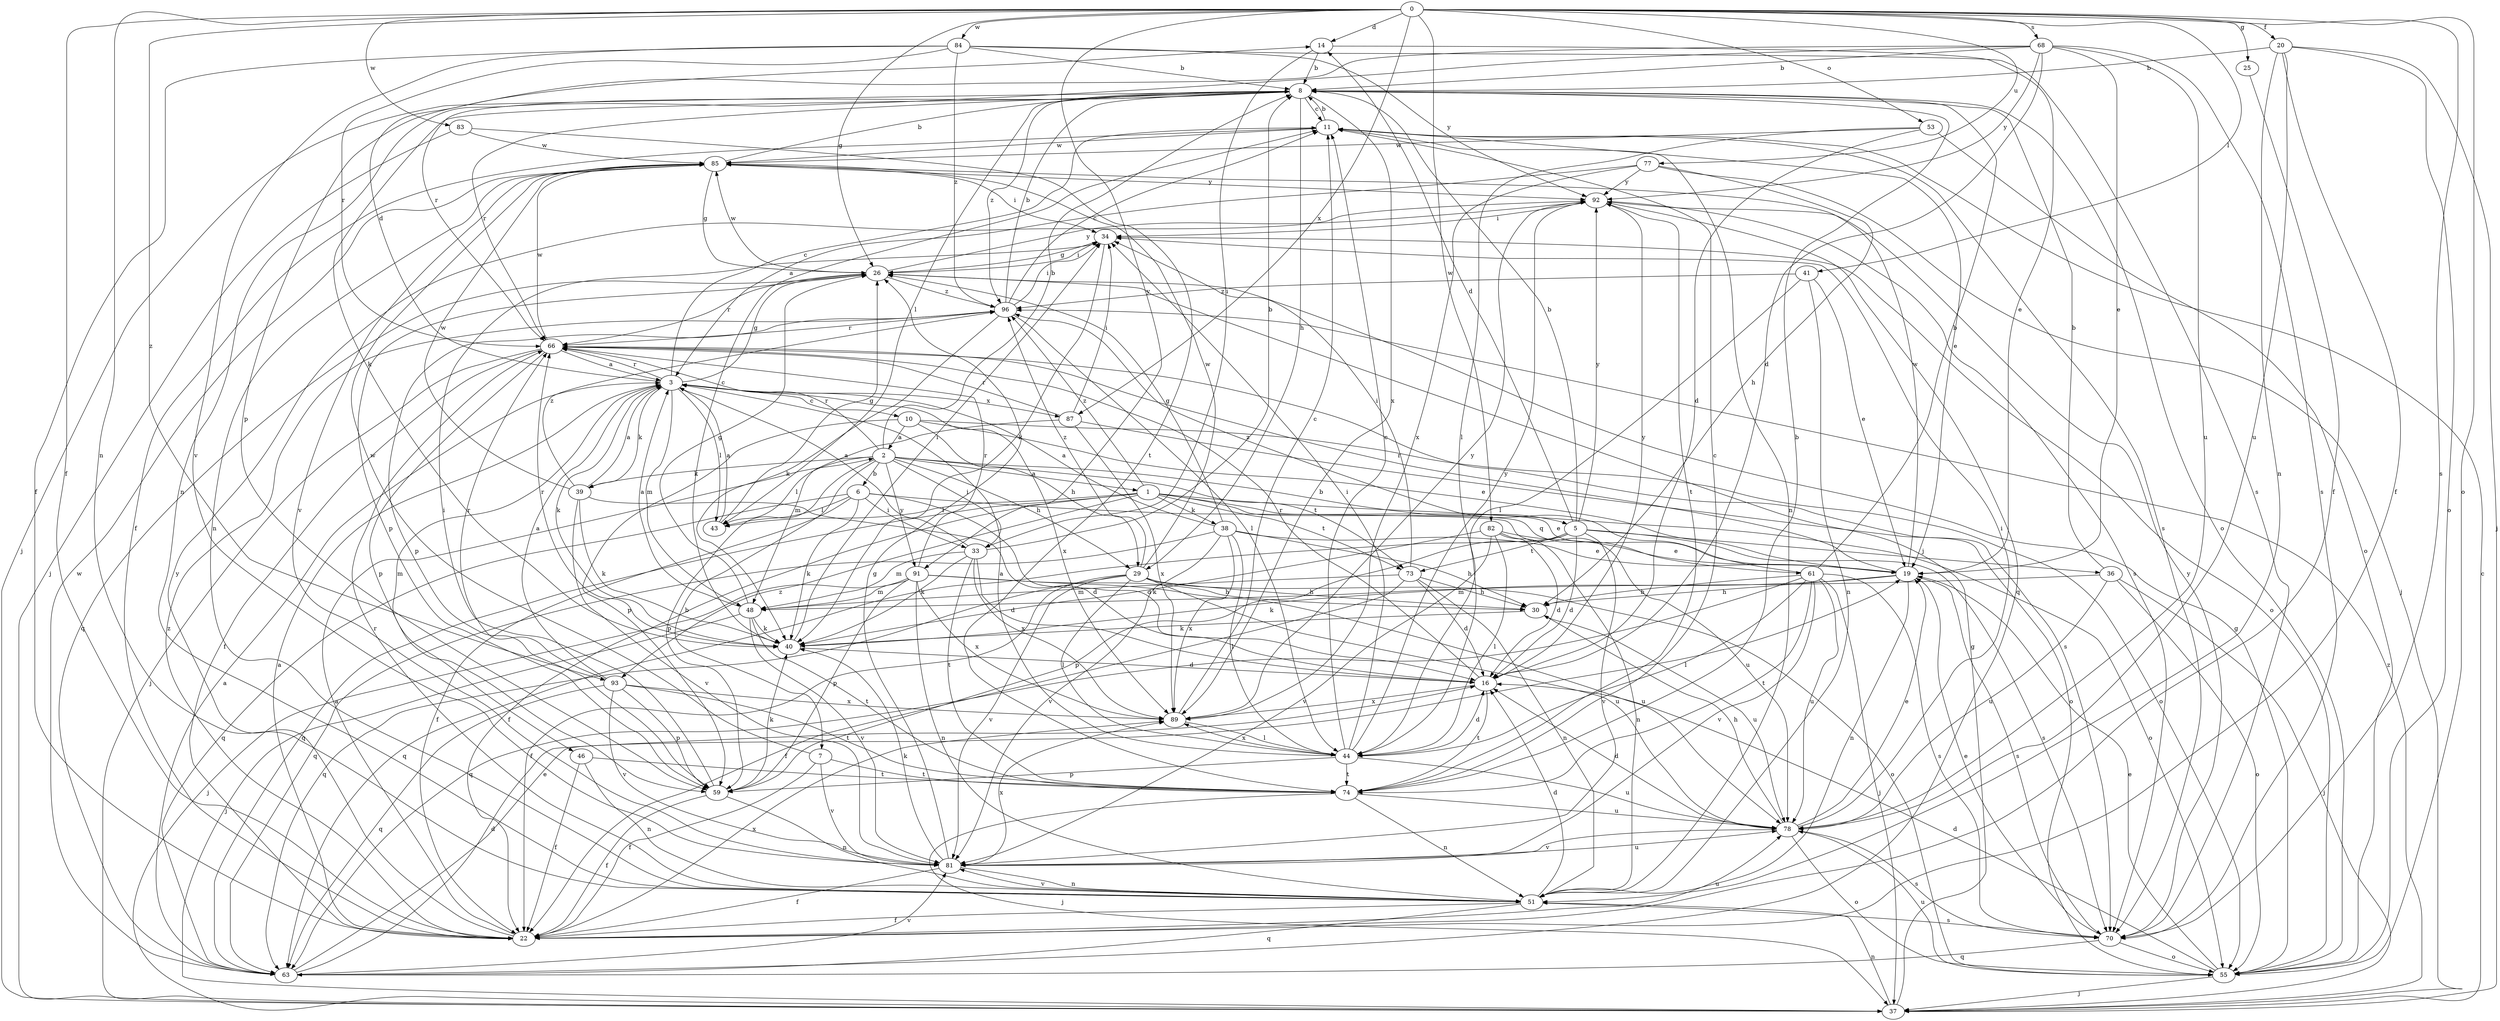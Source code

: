 strict digraph  {
0;
1;
2;
3;
5;
6;
7;
8;
10;
11;
14;
16;
19;
20;
22;
25;
26;
29;
30;
33;
34;
36;
37;
38;
39;
40;
41;
43;
44;
46;
48;
51;
53;
55;
59;
61;
63;
66;
68;
70;
73;
74;
77;
78;
81;
82;
83;
84;
85;
87;
89;
91;
92;
93;
96;
0 -> 14  [label=d];
0 -> 20  [label=f];
0 -> 22  [label=f];
0 -> 25  [label=g];
0 -> 26  [label=g];
0 -> 41  [label=l];
0 -> 51  [label=n];
0 -> 53  [label=o];
0 -> 55  [label=o];
0 -> 68  [label=s];
0 -> 70  [label=s];
0 -> 77  [label=u];
0 -> 82  [label=w];
0 -> 83  [label=w];
0 -> 84  [label=w];
0 -> 87  [label=x];
0 -> 91  [label=y];
0 -> 93  [label=z];
1 -> 19  [label=e];
1 -> 22  [label=f];
1 -> 38  [label=k];
1 -> 43  [label=l];
1 -> 55  [label=o];
1 -> 61  [label=q];
1 -> 63  [label=q];
1 -> 73  [label=t];
1 -> 93  [label=z];
1 -> 96  [label=z];
2 -> 1  [label=a];
2 -> 5  [label=b];
2 -> 6  [label=b];
2 -> 7  [label=b];
2 -> 8  [label=b];
2 -> 29  [label=h];
2 -> 33  [label=i];
2 -> 39  [label=k];
2 -> 43  [label=l];
2 -> 59  [label=p];
2 -> 66  [label=r];
2 -> 73  [label=t];
2 -> 91  [label=y];
3 -> 10  [label=c];
3 -> 11  [label=c];
3 -> 14  [label=d];
3 -> 26  [label=g];
3 -> 39  [label=k];
3 -> 40  [label=k];
3 -> 43  [label=l];
3 -> 46  [label=m];
3 -> 48  [label=m];
3 -> 66  [label=r];
3 -> 87  [label=x];
3 -> 89  [label=x];
5 -> 8  [label=b];
5 -> 14  [label=d];
5 -> 16  [label=d];
5 -> 36  [label=j];
5 -> 59  [label=p];
5 -> 63  [label=q];
5 -> 70  [label=s];
5 -> 73  [label=t];
5 -> 81  [label=v];
5 -> 92  [label=y];
6 -> 16  [label=d];
6 -> 22  [label=f];
6 -> 33  [label=i];
6 -> 40  [label=k];
6 -> 43  [label=l];
6 -> 63  [label=q];
6 -> 78  [label=u];
7 -> 22  [label=f];
7 -> 74  [label=t];
7 -> 81  [label=v];
7 -> 85  [label=w];
8 -> 11  [label=c];
8 -> 29  [label=h];
8 -> 37  [label=j];
8 -> 40  [label=k];
8 -> 43  [label=l];
8 -> 51  [label=n];
8 -> 55  [label=o];
8 -> 66  [label=r];
8 -> 89  [label=x];
8 -> 96  [label=z];
10 -> 2  [label=a];
10 -> 19  [label=e];
10 -> 29  [label=h];
10 -> 55  [label=o];
10 -> 59  [label=p];
11 -> 8  [label=b];
11 -> 19  [label=e];
11 -> 22  [label=f];
11 -> 51  [label=n];
11 -> 70  [label=s];
11 -> 85  [label=w];
14 -> 8  [label=b];
14 -> 19  [label=e];
14 -> 33  [label=i];
16 -> 66  [label=r];
16 -> 74  [label=t];
16 -> 89  [label=x];
16 -> 92  [label=y];
19 -> 30  [label=h];
19 -> 40  [label=k];
19 -> 51  [label=n];
19 -> 66  [label=r];
19 -> 70  [label=s];
19 -> 85  [label=w];
20 -> 8  [label=b];
20 -> 22  [label=f];
20 -> 37  [label=j];
20 -> 51  [label=n];
20 -> 55  [label=o];
20 -> 78  [label=u];
22 -> 2  [label=a];
22 -> 3  [label=a];
22 -> 78  [label=u];
22 -> 89  [label=x];
22 -> 92  [label=y];
22 -> 96  [label=z];
25 -> 22  [label=f];
26 -> 34  [label=i];
26 -> 59  [label=p];
26 -> 63  [label=q];
26 -> 66  [label=r];
26 -> 85  [label=w];
26 -> 92  [label=y];
26 -> 96  [label=z];
29 -> 22  [label=f];
29 -> 30  [label=h];
29 -> 44  [label=l];
29 -> 55  [label=o];
29 -> 63  [label=q];
29 -> 78  [label=u];
29 -> 81  [label=v];
29 -> 85  [label=w];
29 -> 96  [label=z];
30 -> 40  [label=k];
30 -> 78  [label=u];
33 -> 3  [label=a];
33 -> 8  [label=b];
33 -> 16  [label=d];
33 -> 40  [label=k];
33 -> 48  [label=m];
33 -> 74  [label=t];
33 -> 89  [label=x];
34 -> 26  [label=g];
34 -> 40  [label=k];
34 -> 55  [label=o];
36 -> 8  [label=b];
36 -> 37  [label=j];
36 -> 48  [label=m];
36 -> 55  [label=o];
36 -> 78  [label=u];
37 -> 11  [label=c];
37 -> 26  [label=g];
37 -> 51  [label=n];
37 -> 96  [label=z];
38 -> 3  [label=a];
38 -> 19  [label=e];
38 -> 26  [label=g];
38 -> 30  [label=h];
38 -> 44  [label=l];
38 -> 63  [label=q];
38 -> 81  [label=v];
38 -> 89  [label=x];
39 -> 3  [label=a];
39 -> 16  [label=d];
39 -> 40  [label=k];
39 -> 81  [label=v];
39 -> 85  [label=w];
39 -> 96  [label=z];
40 -> 11  [label=c];
40 -> 16  [label=d];
40 -> 34  [label=i];
40 -> 66  [label=r];
41 -> 19  [label=e];
41 -> 44  [label=l];
41 -> 51  [label=n];
41 -> 96  [label=z];
43 -> 3  [label=a];
43 -> 26  [label=g];
44 -> 3  [label=a];
44 -> 11  [label=c];
44 -> 16  [label=d];
44 -> 34  [label=i];
44 -> 59  [label=p];
44 -> 74  [label=t];
44 -> 78  [label=u];
44 -> 89  [label=x];
44 -> 92  [label=y];
46 -> 22  [label=f];
46 -> 51  [label=n];
46 -> 74  [label=t];
48 -> 3  [label=a];
48 -> 26  [label=g];
48 -> 37  [label=j];
48 -> 40  [label=k];
48 -> 74  [label=t];
48 -> 81  [label=v];
51 -> 16  [label=d];
51 -> 22  [label=f];
51 -> 63  [label=q];
51 -> 66  [label=r];
51 -> 70  [label=s];
51 -> 81  [label=v];
53 -> 16  [label=d];
53 -> 44  [label=l];
53 -> 55  [label=o];
53 -> 85  [label=w];
55 -> 16  [label=d];
55 -> 19  [label=e];
55 -> 26  [label=g];
55 -> 37  [label=j];
55 -> 78  [label=u];
59 -> 22  [label=f];
59 -> 34  [label=i];
59 -> 40  [label=k];
59 -> 51  [label=n];
61 -> 8  [label=b];
61 -> 30  [label=h];
61 -> 37  [label=j];
61 -> 44  [label=l];
61 -> 63  [label=q];
61 -> 70  [label=s];
61 -> 74  [label=t];
61 -> 78  [label=u];
61 -> 81  [label=v];
61 -> 96  [label=z];
63 -> 3  [label=a];
63 -> 16  [label=d];
63 -> 19  [label=e];
63 -> 81  [label=v];
63 -> 85  [label=w];
66 -> 3  [label=a];
66 -> 22  [label=f];
66 -> 37  [label=j];
66 -> 59  [label=p];
66 -> 70  [label=s];
66 -> 85  [label=w];
68 -> 8  [label=b];
68 -> 16  [label=d];
68 -> 19  [label=e];
68 -> 59  [label=p];
68 -> 66  [label=r];
68 -> 70  [label=s];
68 -> 78  [label=u];
68 -> 92  [label=y];
70 -> 19  [label=e];
70 -> 55  [label=o];
70 -> 63  [label=q];
70 -> 92  [label=y];
73 -> 16  [label=d];
73 -> 22  [label=f];
73 -> 30  [label=h];
73 -> 34  [label=i];
73 -> 48  [label=m];
73 -> 51  [label=n];
74 -> 8  [label=b];
74 -> 11  [label=c];
74 -> 37  [label=j];
74 -> 51  [label=n];
74 -> 78  [label=u];
77 -> 3  [label=a];
77 -> 30  [label=h];
77 -> 37  [label=j];
77 -> 89  [label=x];
77 -> 92  [label=y];
78 -> 16  [label=d];
78 -> 19  [label=e];
78 -> 30  [label=h];
78 -> 34  [label=i];
78 -> 55  [label=o];
78 -> 70  [label=s];
78 -> 81  [label=v];
81 -> 22  [label=f];
81 -> 26  [label=g];
81 -> 40  [label=k];
81 -> 51  [label=n];
81 -> 78  [label=u];
81 -> 89  [label=x];
82 -> 16  [label=d];
82 -> 19  [label=e];
82 -> 40  [label=k];
82 -> 44  [label=l];
82 -> 51  [label=n];
82 -> 81  [label=v];
83 -> 37  [label=j];
83 -> 74  [label=t];
83 -> 85  [label=w];
84 -> 8  [label=b];
84 -> 22  [label=f];
84 -> 66  [label=r];
84 -> 70  [label=s];
84 -> 81  [label=v];
84 -> 92  [label=y];
84 -> 96  [label=z];
85 -> 8  [label=b];
85 -> 26  [label=g];
85 -> 34  [label=i];
85 -> 51  [label=n];
85 -> 81  [label=v];
85 -> 92  [label=y];
87 -> 34  [label=i];
87 -> 48  [label=m];
87 -> 55  [label=o];
87 -> 66  [label=r];
87 -> 89  [label=x];
89 -> 11  [label=c];
89 -> 44  [label=l];
89 -> 92  [label=y];
91 -> 30  [label=h];
91 -> 37  [label=j];
91 -> 48  [label=m];
91 -> 51  [label=n];
91 -> 59  [label=p];
91 -> 66  [label=r];
91 -> 78  [label=u];
91 -> 89  [label=x];
92 -> 34  [label=i];
92 -> 63  [label=q];
92 -> 70  [label=s];
92 -> 74  [label=t];
93 -> 3  [label=a];
93 -> 59  [label=p];
93 -> 63  [label=q];
93 -> 66  [label=r];
93 -> 74  [label=t];
93 -> 81  [label=v];
93 -> 89  [label=x];
96 -> 8  [label=b];
96 -> 11  [label=c];
96 -> 34  [label=i];
96 -> 40  [label=k];
96 -> 44  [label=l];
96 -> 59  [label=p];
96 -> 66  [label=r];
}
